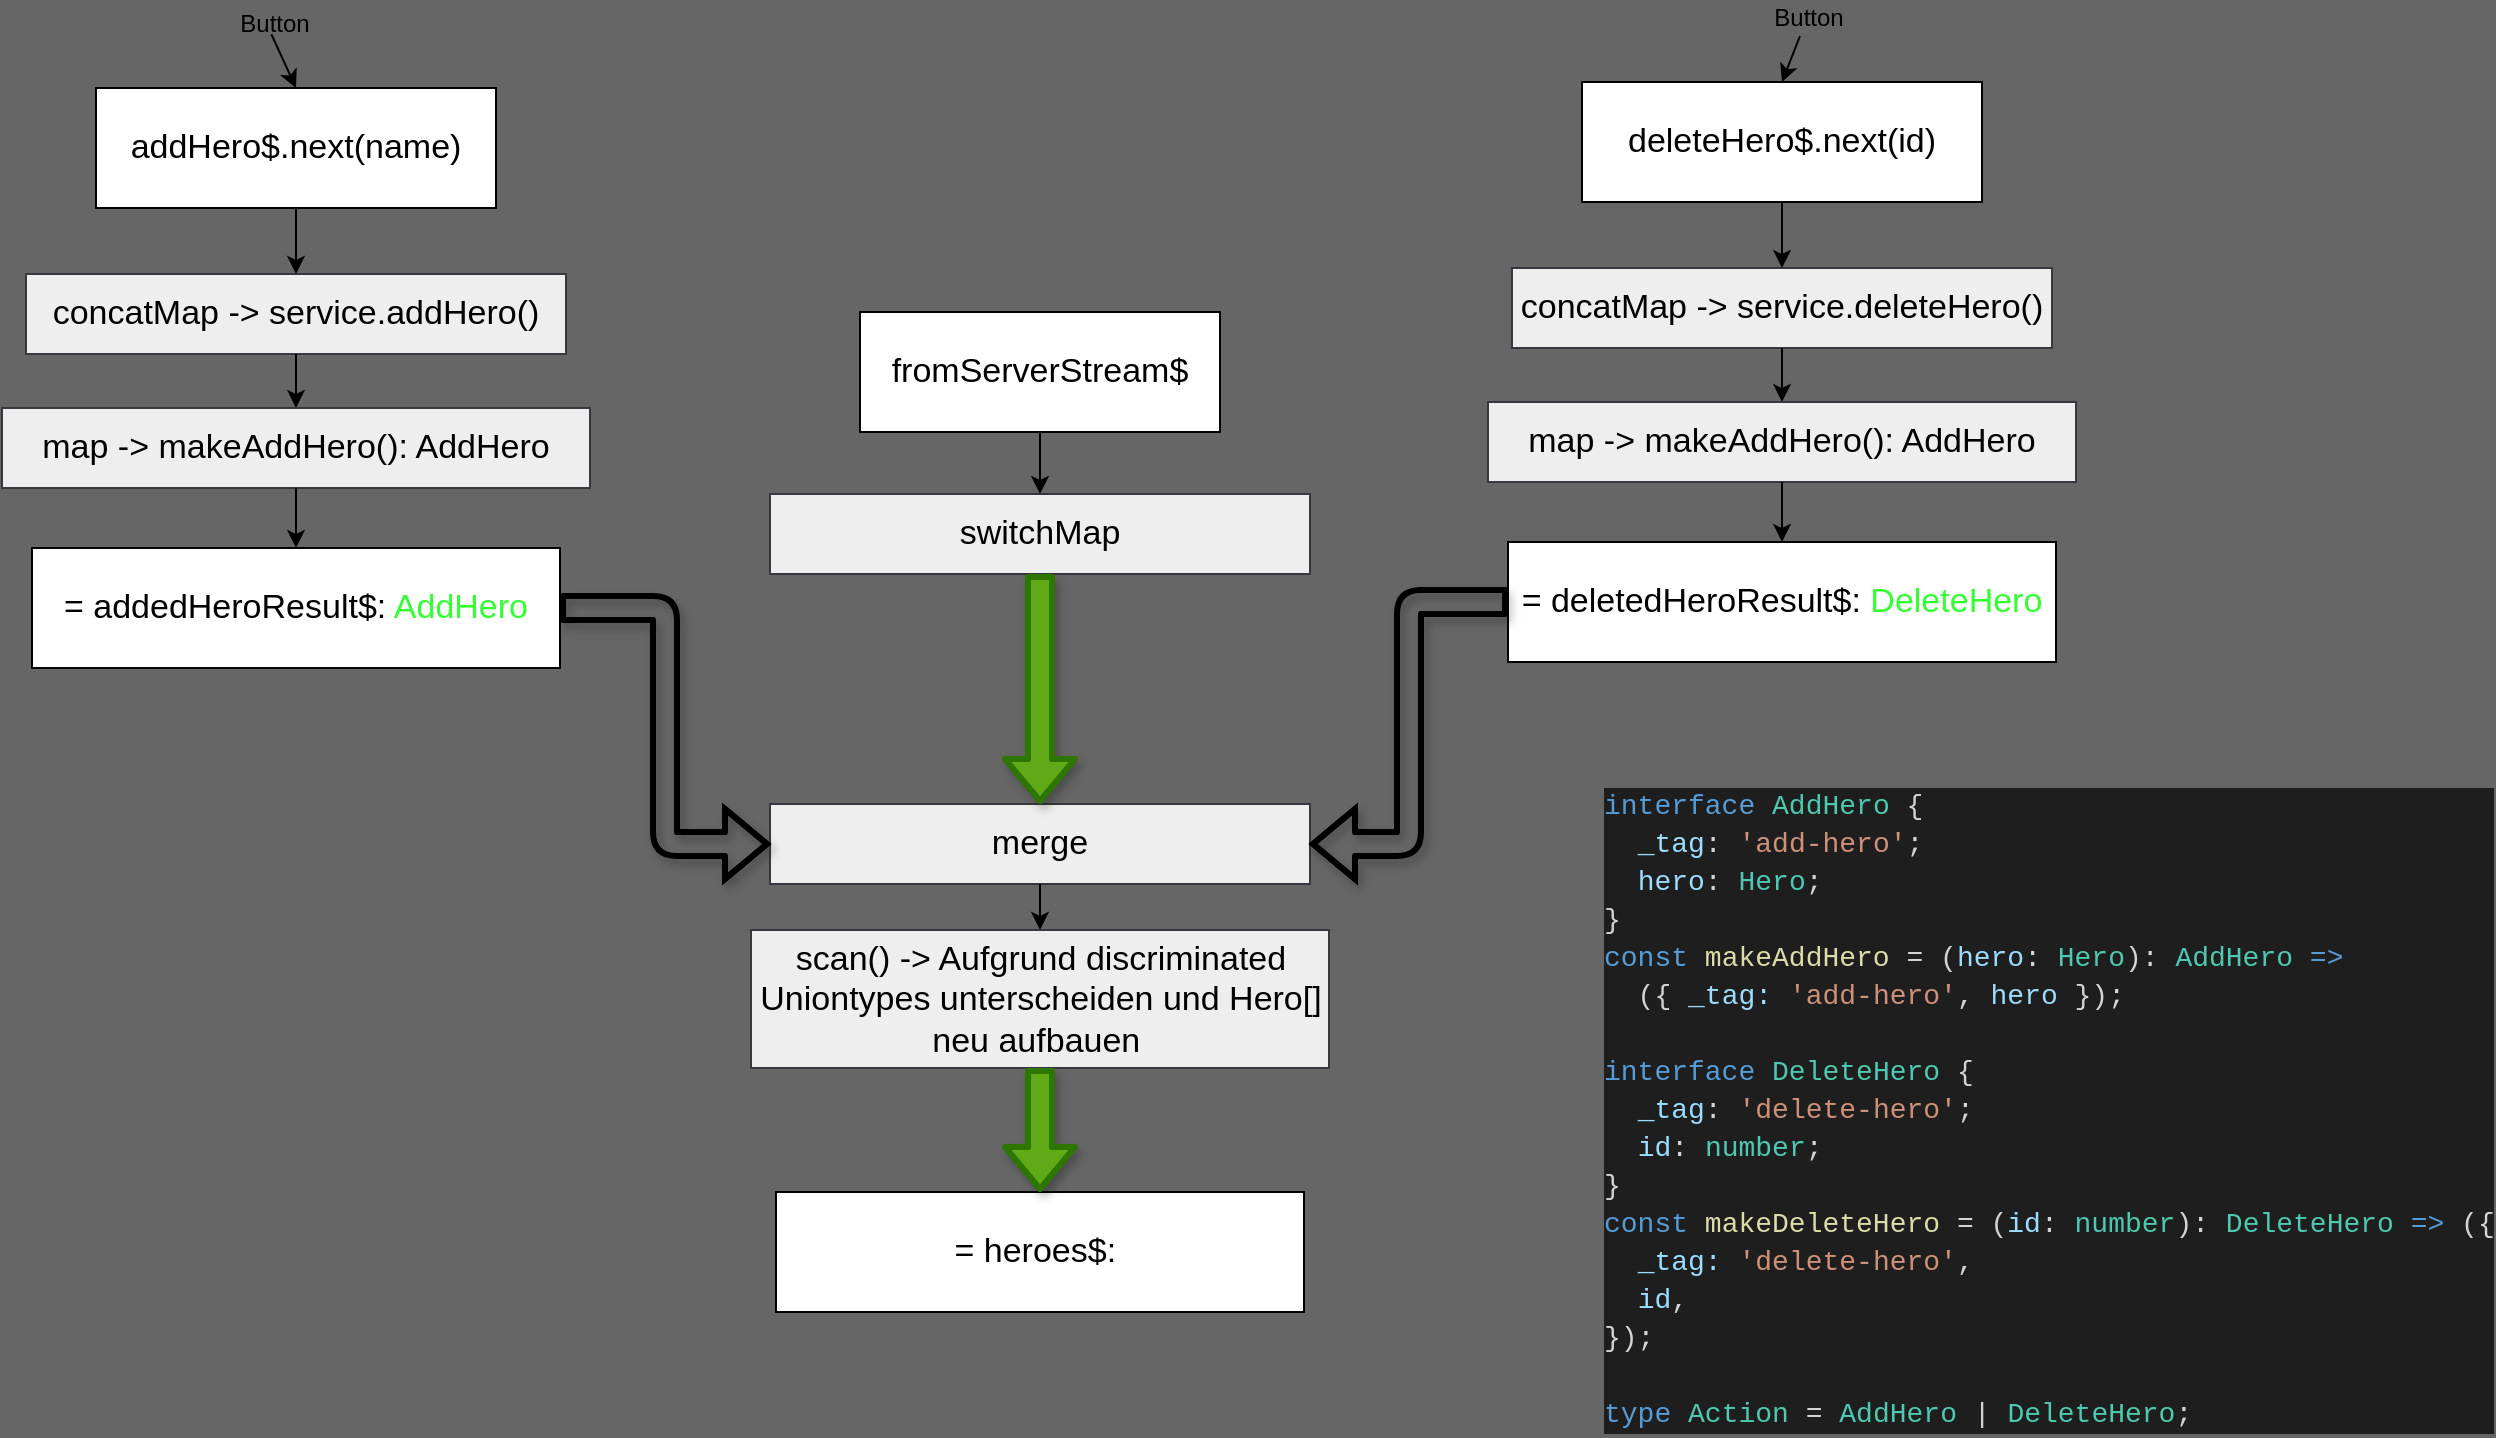 <mxfile>
    <diagram id="_HI-ZCXc5aMtmLZJUmlw" name="Page-1">
        <mxGraphModel dx="1750" dy="1312" grid="0" gridSize="10" guides="1" tooltips="1" connect="1" arrows="1" fold="1" page="0" pageScale="1" pageWidth="827" pageHeight="1169" background="#666666" math="0" shadow="0">
            <root>
                <mxCell id="0"/>
                <mxCell id="1" parent="0"/>
                <mxCell id="2" value="fromServerStream$" style="whiteSpace=wrap;html=1;fontSize=17;" parent="1" vertex="1">
                    <mxGeometry x="261" y="-64" width="180" height="60" as="geometry"/>
                </mxCell>
                <mxCell id="JtPhZTcKICCbWqP8Aqum-13" value="" style="group" parent="1" vertex="1" connectable="0">
                    <mxGeometry x="575" y="-179" width="294" height="290" as="geometry"/>
                </mxCell>
                <mxCell id="4" value="deleteHero$.next(id)" style="whiteSpace=wrap;html=1;fontSize=17;" parent="JtPhZTcKICCbWqP8Aqum-13" vertex="1">
                    <mxGeometry x="47" width="200" height="60" as="geometry"/>
                </mxCell>
                <mxCell id="JtPhZTcKICCbWqP8Aqum-6" value="concatMap -&amp;gt; service.deleteHero()" style="whiteSpace=wrap;html=1;fontSize=17;fillColor=#eeeeee;strokeColor=#36393d;fontColor=#000000;" parent="JtPhZTcKICCbWqP8Aqum-13" vertex="1">
                    <mxGeometry x="12" y="93" width="270" height="40" as="geometry"/>
                </mxCell>
                <mxCell id="JtPhZTcKICCbWqP8Aqum-5" style="edgeStyle=none;html=1;exitX=0.5;exitY=1;exitDx=0;exitDy=0;fontSize=17;entryX=0.5;entryY=0;entryDx=0;entryDy=0;" parent="JtPhZTcKICCbWqP8Aqum-13" source="4" target="JtPhZTcKICCbWqP8Aqum-6" edge="1">
                    <mxGeometry relative="1" as="geometry">
                        <mxPoint x="147" y="88" as="targetPoint"/>
                    </mxGeometry>
                </mxCell>
                <mxCell id="JtPhZTcKICCbWqP8Aqum-8" style="edgeStyle=none;html=1;exitX=0.5;exitY=1;exitDx=0;exitDy=0;fontSize=17;entryX=0.5;entryY=0;entryDx=0;entryDy=0;" parent="JtPhZTcKICCbWqP8Aqum-13" source="JtPhZTcKICCbWqP8Aqum-6" target="JtPhZTcKICCbWqP8Aqum-9" edge="1">
                    <mxGeometry relative="1" as="geometry">
                        <mxPoint x="147" y="142" as="sourcePoint"/>
                        <mxPoint x="147" y="170" as="targetPoint"/>
                    </mxGeometry>
                </mxCell>
                <mxCell id="JtPhZTcKICCbWqP8Aqum-9" value="map -&amp;gt; makeAddHero(): AddHero" style="whiteSpace=wrap;html=1;fontSize=17;fillColor=#eeeeee;strokeColor=#36393d;fontColor=#000000;" parent="JtPhZTcKICCbWqP8Aqum-13" vertex="1">
                    <mxGeometry y="160" width="294" height="40" as="geometry"/>
                </mxCell>
                <mxCell id="JtPhZTcKICCbWqP8Aqum-11" value="= deletedHeroResult$: &lt;font color=&quot;#33ff33&quot;&gt;DeleteHero&lt;/font&gt;" style="whiteSpace=wrap;html=1;fontSize=17;" parent="JtPhZTcKICCbWqP8Aqum-13" vertex="1">
                    <mxGeometry x="10" y="230" width="274" height="60" as="geometry"/>
                </mxCell>
                <mxCell id="JtPhZTcKICCbWqP8Aqum-12" style="edgeStyle=none;html=1;fontSize=17;entryX=0.5;entryY=0;entryDx=0;entryDy=0;exitX=0.5;exitY=1;exitDx=0;exitDy=0;" parent="JtPhZTcKICCbWqP8Aqum-13" source="JtPhZTcKICCbWqP8Aqum-9" target="JtPhZTcKICCbWqP8Aqum-11" edge="1">
                    <mxGeometry relative="1" as="geometry">
                        <mxPoint x="147" y="211" as="sourcePoint"/>
                        <mxPoint x="146.5" y="233" as="targetPoint"/>
                    </mxGeometry>
                </mxCell>
                <mxCell id="JtPhZTcKICCbWqP8Aqum-22" value="switchMap" style="whiteSpace=wrap;html=1;fontSize=17;fillColor=#eeeeee;strokeColor=#36393d;fontColor=#000000;" parent="1" vertex="1">
                    <mxGeometry x="216" y="27" width="270" height="40" as="geometry"/>
                </mxCell>
                <mxCell id="JtPhZTcKICCbWqP8Aqum-26" value="merge" style="whiteSpace=wrap;html=1;fontSize=17;fillColor=#eeeeee;strokeColor=#36393d;fontColor=#000000;" parent="1" vertex="1">
                    <mxGeometry x="216" y="182" width="270" height="40" as="geometry"/>
                </mxCell>
                <mxCell id="JtPhZTcKICCbWqP8Aqum-28" style="edgeStyle=none;html=1;fontSize=17;entryX=0.5;entryY=0;entryDx=0;entryDy=0;exitX=0.5;exitY=1;exitDx=0;exitDy=0;" parent="1" source="2" target="JtPhZTcKICCbWqP8Aqum-22" edge="1">
                    <mxGeometry relative="1" as="geometry">
                        <mxPoint x="350" y="-166" as="sourcePoint"/>
                        <mxPoint x="402" y="-101" as="targetPoint"/>
                    </mxGeometry>
                </mxCell>
                <mxCell id="JtPhZTcKICCbWqP8Aqum-15" value="addHero$.next(name)" style="whiteSpace=wrap;html=1;fontSize=17;" parent="1" vertex="1">
                    <mxGeometry x="-121" y="-176" width="200" height="60" as="geometry"/>
                </mxCell>
                <mxCell id="JtPhZTcKICCbWqP8Aqum-16" value="concatMap -&amp;gt; service.addHero()" style="whiteSpace=wrap;html=1;fontSize=17;fillColor=#eeeeee;strokeColor=#36393d;fontColor=#000000;" parent="1" vertex="1">
                    <mxGeometry x="-156" y="-83" width="270" height="40" as="geometry"/>
                </mxCell>
                <mxCell id="JtPhZTcKICCbWqP8Aqum-17" style="edgeStyle=none;html=1;exitX=0.5;exitY=1;exitDx=0;exitDy=0;fontSize=17;entryX=0.5;entryY=0;entryDx=0;entryDy=0;" parent="1" source="JtPhZTcKICCbWqP8Aqum-15" target="JtPhZTcKICCbWqP8Aqum-16" edge="1">
                    <mxGeometry relative="1" as="geometry">
                        <mxPoint x="-21" y="-88" as="targetPoint"/>
                    </mxGeometry>
                </mxCell>
                <mxCell id="JtPhZTcKICCbWqP8Aqum-18" style="edgeStyle=none;html=1;exitX=0.5;exitY=1;exitDx=0;exitDy=0;fontSize=17;entryX=0.5;entryY=0;entryDx=0;entryDy=0;" parent="1" source="JtPhZTcKICCbWqP8Aqum-16" target="JtPhZTcKICCbWqP8Aqum-19" edge="1">
                    <mxGeometry relative="1" as="geometry">
                        <mxPoint x="-21" y="-34" as="sourcePoint"/>
                        <mxPoint x="-21" y="-6" as="targetPoint"/>
                    </mxGeometry>
                </mxCell>
                <mxCell id="JtPhZTcKICCbWqP8Aqum-19" value="map -&amp;gt; makeAddHero(): AddHero" style="whiteSpace=wrap;html=1;fontSize=17;fillColor=#eeeeee;strokeColor=#36393d;fontColor=#000000;" parent="1" vertex="1">
                    <mxGeometry x="-168" y="-16" width="294" height="40" as="geometry"/>
                </mxCell>
                <mxCell id="JtPhZTcKICCbWqP8Aqum-30" value="" style="edgeStyle=orthogonalEdgeStyle;shape=flexArrow;rounded=1;sketch=0;html=1;shadow=1;fontSize=17;fontColor=#33FF33;strokeWidth=3;entryX=0;entryY=0.5;entryDx=0;entryDy=0;" parent="1" source="JtPhZTcKICCbWqP8Aqum-20" target="JtPhZTcKICCbWqP8Aqum-26" edge="1">
                    <mxGeometry relative="1" as="geometry"/>
                </mxCell>
                <mxCell id="JtPhZTcKICCbWqP8Aqum-20" value="= addedHeroResult$: &lt;font color=&quot;#33ff33&quot;&gt;AddHero&lt;/font&gt;" style="whiteSpace=wrap;html=1;fontSize=17;" parent="1" vertex="1">
                    <mxGeometry x="-153" y="54" width="264" height="60" as="geometry"/>
                </mxCell>
                <mxCell id="JtPhZTcKICCbWqP8Aqum-21" style="edgeStyle=none;html=1;fontSize=17;entryX=0.5;entryY=0;entryDx=0;entryDy=0;exitX=0.5;exitY=1;exitDx=0;exitDy=0;" parent="1" source="JtPhZTcKICCbWqP8Aqum-19" target="JtPhZTcKICCbWqP8Aqum-20" edge="1">
                    <mxGeometry relative="1" as="geometry">
                        <mxPoint x="-21" y="35" as="sourcePoint"/>
                        <mxPoint x="-21.5" y="57" as="targetPoint"/>
                    </mxGeometry>
                </mxCell>
                <mxCell id="8" value="" style="edgeStyle=orthogonalEdgeStyle;shape=flexArrow;rounded=1;sketch=0;html=1;shadow=1;fontSize=17;fontColor=#33FF33;strokeWidth=3;entryX=1;entryY=0.5;entryDx=0;entryDy=0;exitX=0;exitY=0.5;exitDx=0;exitDy=0;" parent="1" source="JtPhZTcKICCbWqP8Aqum-11" target="JtPhZTcKICCbWqP8Aqum-26" edge="1">
                    <mxGeometry relative="1" as="geometry">
                        <mxPoint x="486" y="161" as="sourcePoint"/>
                        <mxPoint x="609" y="277" as="targetPoint"/>
                    </mxGeometry>
                </mxCell>
                <mxCell id="9" value="" style="edgeStyle=orthogonalEdgeStyle;shape=flexArrow;rounded=1;sketch=0;html=1;shadow=1;fontSize=17;fontColor=#33FF33;strokeWidth=3;entryX=0.5;entryY=0;entryDx=0;entryDy=0;exitX=0.5;exitY=1;exitDx=0;exitDy=0;fillColor=#60a917;strokeColor=#2D7600;" parent="1" source="JtPhZTcKICCbWqP8Aqum-22" target="JtPhZTcKICCbWqP8Aqum-26" edge="1">
                    <mxGeometry relative="1" as="geometry">
                        <mxPoint x="131" y="104" as="sourcePoint"/>
                        <mxPoint x="254" y="220" as="targetPoint"/>
                    </mxGeometry>
                </mxCell>
                <mxCell id="12" value="= heroes$:&amp;nbsp;" style="whiteSpace=wrap;html=1;fontSize=17;" parent="1" vertex="1">
                    <mxGeometry x="219" y="376" width="264" height="60" as="geometry"/>
                </mxCell>
                <mxCell id="13" style="edgeStyle=none;html=1;fontSize=17;exitX=0.5;exitY=1;exitDx=0;exitDy=0;entryX=0.5;entryY=0;entryDx=0;entryDy=0;" parent="1" source="JtPhZTcKICCbWqP8Aqum-26" target="14" edge="1">
                    <mxGeometry relative="1" as="geometry">
                        <mxPoint x="-11" y="34" as="sourcePoint"/>
                        <mxPoint x="351" y="255" as="targetPoint"/>
                    </mxGeometry>
                </mxCell>
                <mxCell id="14" value="scan() -&amp;gt; Aufgrund discriminated Uniontypes unterscheiden und Hero[] neu aufbauen&amp;nbsp;" style="whiteSpace=wrap;html=1;fontSize=17;fillColor=#eeeeee;strokeColor=#36393d;fontColor=#000000;" parent="1" vertex="1">
                    <mxGeometry x="206.5" y="245" width="289" height="69" as="geometry"/>
                </mxCell>
                <mxCell id="18" value="" style="edgeStyle=orthogonalEdgeStyle;shape=flexArrow;rounded=1;sketch=0;html=1;shadow=1;fontSize=17;fontColor=#33FF33;strokeWidth=3;exitX=0.5;exitY=1;exitDx=0;exitDy=0;fillColor=#60a917;strokeColor=#2D7600;entryX=0.5;entryY=0;entryDx=0;entryDy=0;" parent="1" source="14" target="12" edge="1">
                    <mxGeometry relative="1" as="geometry">
                        <mxPoint x="353" y="363" as="sourcePoint"/>
                        <mxPoint x="473" y="508" as="targetPoint"/>
                        <Array as="points"/>
                    </mxGeometry>
                </mxCell>
                <mxCell id="19" value="&lt;div style=&quot;color: rgb(212 , 212 , 212) ; background-color: rgb(30 , 30 , 30) ; font-family: &amp;#34;consolas&amp;#34; , &amp;#34;courier new&amp;#34; , monospace ; font-size: 14px ; line-height: 19px&quot;&gt;&lt;div&gt;&lt;span style=&quot;color: #569cd6&quot;&gt;interface&lt;/span&gt; &lt;span style=&quot;color: #4ec9b0&quot;&gt;AddHero&lt;/span&gt; {&lt;/div&gt;&lt;div&gt;&amp;nbsp; &lt;span style=&quot;color: #9cdcfe&quot;&gt;_tag&lt;/span&gt;: &lt;span style=&quot;color: #ce9178&quot;&gt;'add-hero'&lt;/span&gt;;&lt;/div&gt;&lt;div&gt;&amp;nbsp; &lt;span style=&quot;color: #9cdcfe&quot;&gt;hero&lt;/span&gt;: &lt;span style=&quot;color: #4ec9b0&quot;&gt;Hero&lt;/span&gt;;&lt;/div&gt;&lt;div&gt;}&lt;/div&gt;&lt;div&gt;&lt;span style=&quot;color: #569cd6&quot;&gt;const&lt;/span&gt; &lt;span style=&quot;color: #dcdcaa&quot;&gt;makeAddHero&lt;/span&gt; = (&lt;span style=&quot;color: #9cdcfe&quot;&gt;hero&lt;/span&gt;: &lt;span style=&quot;color: #4ec9b0&quot;&gt;Hero&lt;/span&gt;): &lt;span style=&quot;color: #4ec9b0&quot;&gt;AddHero&lt;/span&gt; &lt;span style=&quot;color: #569cd6&quot;&gt;=&amp;gt;&lt;/span&gt;&amp;nbsp;&lt;/div&gt;&lt;div&gt;&amp;nbsp; ({ &lt;span style=&quot;color: #9cdcfe&quot;&gt;_tag&lt;/span&gt;&lt;span style=&quot;color: #9cdcfe&quot;&gt;:&lt;/span&gt; &lt;span style=&quot;color: #ce9178&quot;&gt;'add-hero'&lt;/span&gt;, &lt;span style=&quot;color: #9cdcfe&quot;&gt;hero&lt;/span&gt; });&lt;/div&gt;&lt;br&gt;&lt;div&gt;&lt;span style=&quot;color: #569cd6&quot;&gt;interface&lt;/span&gt; &lt;span style=&quot;color: #4ec9b0&quot;&gt;DeleteHero&lt;/span&gt; {&lt;/div&gt;&lt;div&gt;&amp;nbsp; &lt;span style=&quot;color: #9cdcfe&quot;&gt;_tag&lt;/span&gt;: &lt;span style=&quot;color: #ce9178&quot;&gt;'delete-hero'&lt;/span&gt;;&lt;/div&gt;&lt;div&gt;&amp;nbsp; &lt;span style=&quot;color: #9cdcfe&quot;&gt;id&lt;/span&gt;: &lt;span style=&quot;color: #4ec9b0&quot;&gt;number&lt;/span&gt;;&lt;/div&gt;&lt;div&gt;}&lt;/div&gt;&lt;div&gt;&lt;span style=&quot;color: #569cd6&quot;&gt;const&lt;/span&gt; &lt;span style=&quot;color: #dcdcaa&quot;&gt;makeDeleteHero&lt;/span&gt; = (&lt;span style=&quot;color: #9cdcfe&quot;&gt;id&lt;/span&gt;: &lt;span style=&quot;color: #4ec9b0&quot;&gt;number&lt;/span&gt;): &lt;span style=&quot;color: #4ec9b0&quot;&gt;DeleteHero&lt;/span&gt; &lt;span style=&quot;color: #569cd6&quot;&gt;=&amp;gt;&lt;/span&gt; ({&lt;/div&gt;&lt;div&gt;&amp;nbsp; &lt;span style=&quot;color: #9cdcfe&quot;&gt;_tag&lt;/span&gt;&lt;span style=&quot;color: #9cdcfe&quot;&gt;:&lt;/span&gt; &lt;span style=&quot;color: #ce9178&quot;&gt;'delete-hero'&lt;/span&gt;,&lt;/div&gt;&lt;div&gt;&amp;nbsp; &lt;span style=&quot;color: #9cdcfe&quot;&gt;id&lt;/span&gt;,&lt;/div&gt;&lt;div&gt;});&lt;/div&gt;&lt;br&gt;&lt;div&gt;&lt;span style=&quot;color: #569cd6&quot;&gt;type&lt;/span&gt; &lt;span style=&quot;color: #4ec9b0&quot;&gt;Action&lt;/span&gt; = &lt;span style=&quot;color: #4ec9b0&quot;&gt;AddHero&lt;/span&gt; | &lt;span style=&quot;color: #4ec9b0&quot;&gt;DeleteHero&lt;/span&gt;;&lt;/div&gt;&lt;/div&gt;" style="text;html=1;resizable=0;autosize=1;align=left;verticalAlign=middle;points=[];fillColor=none;strokeColor=none;rounded=0;fontColor=#33FF33;" parent="1" vertex="1">
                    <mxGeometry x="631" y="171" width="418" height="327" as="geometry"/>
                </mxCell>
                <mxCell id="20" value="Button" style="text;html=1;resizable=0;autosize=1;align=center;verticalAlign=middle;points=[];fillColor=none;strokeColor=none;rounded=0;" vertex="1" parent="1">
                    <mxGeometry x="-55" y="-217" width="45" height="18" as="geometry"/>
                </mxCell>
                <mxCell id="21" style="edgeStyle=none;html=1;exitX=0.482;exitY=0.785;exitDx=0;exitDy=0;fontSize=17;exitPerimeter=0;entryX=0.5;entryY=0;entryDx=0;entryDy=0;" edge="1" parent="1" source="20" target="JtPhZTcKICCbWqP8Aqum-15">
                    <mxGeometry relative="1" as="geometry">
                        <mxPoint y="-190" as="targetPoint"/>
                        <mxPoint x="-11" y="-106" as="sourcePoint"/>
                    </mxGeometry>
                </mxCell>
                <mxCell id="24" style="edgeStyle=none;html=1;entryX=0.5;entryY=0;entryDx=0;entryDy=0;" edge="1" parent="1" source="22" target="4">
                    <mxGeometry relative="1" as="geometry"/>
                </mxCell>
                <mxCell id="22" value="Button" style="text;html=1;resizable=0;autosize=1;align=center;verticalAlign=middle;points=[];fillColor=none;strokeColor=none;rounded=0;" vertex="1" parent="1">
                    <mxGeometry x="712" y="-220" width="45" height="18" as="geometry"/>
                </mxCell>
            </root>
        </mxGraphModel>
    </diagram>
</mxfile>